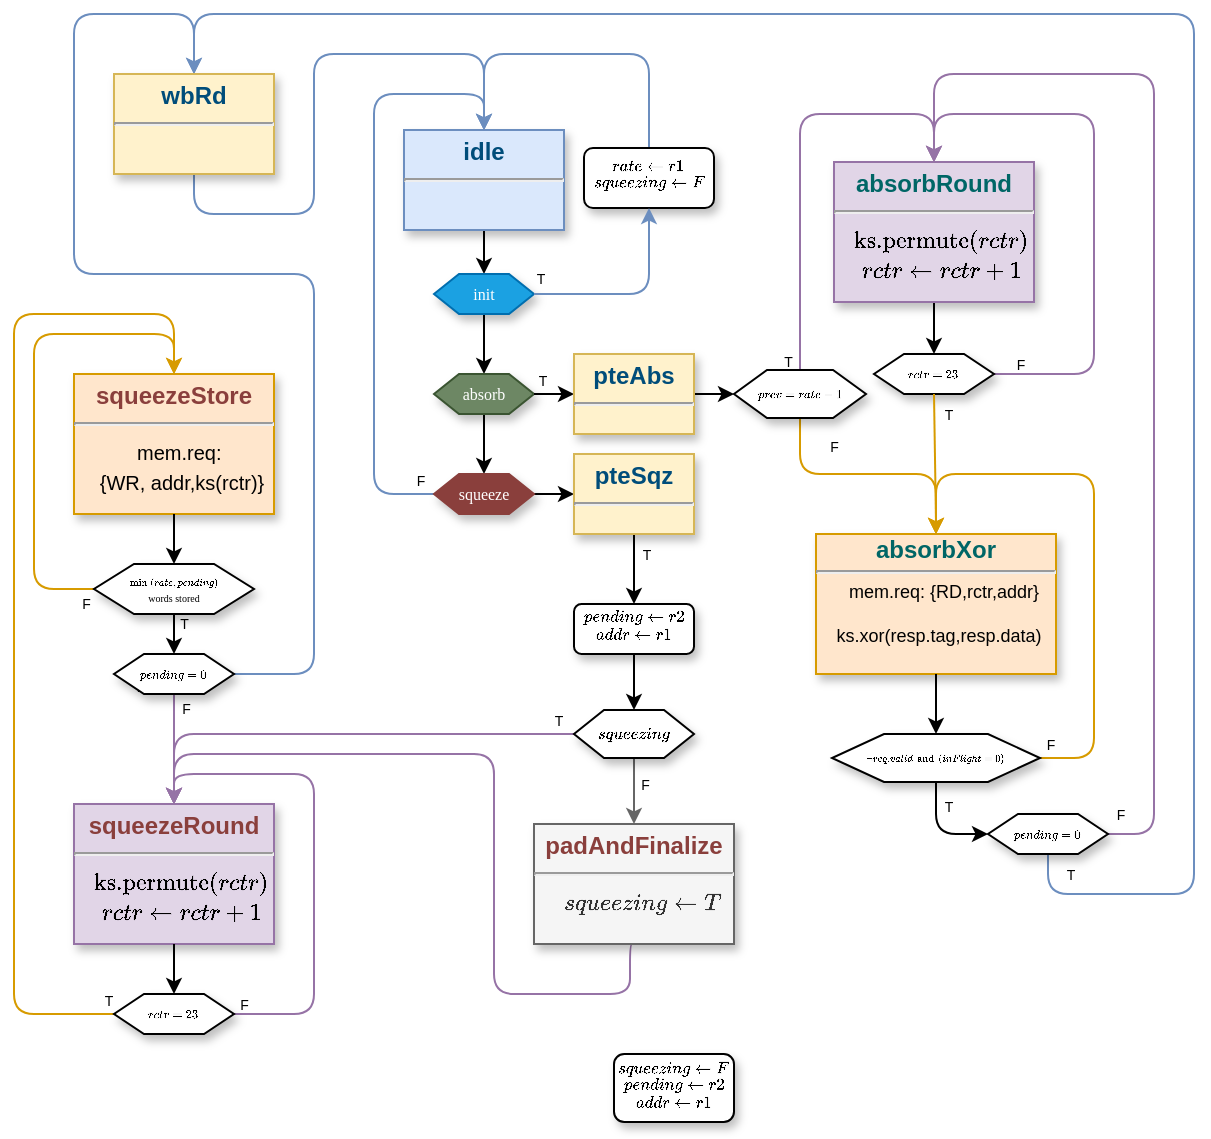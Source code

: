 <mxfile version="11.1.4" type="device"><diagram id="DqBjKyHB9Ye9yBnzOH1N" name="Page-1"><mxGraphModel dx="946" dy="682" grid="1" gridSize="10" guides="1" tooltips="1" connect="1" arrows="1" fold="1" page="1" pageScale="1" pageWidth="850" pageHeight="1100" math="1" shadow="0"><root><mxCell id="0"/><mxCell id="1" parent="0"/><mxCell id="ehqN9LwAB5lPiJ3NjO4w-5" style="edgeStyle=orthogonalEdgeStyle;rounded=1;orthogonalLoop=1;jettySize=auto;html=1;exitX=0.5;exitY=1;exitDx=0;exitDy=0;entryX=0.5;entryY=0;entryDx=0;entryDy=0;endSize=5;startSize=5;strokeColor=#000000;fontSize=8;labelBackgroundColor=none;" parent="1" source="ehqN9LwAB5lPiJ3NjO4w-2" target="ehqN9LwAB5lPiJ3NjO4w-4" edge="1"><mxGeometry relative="1" as="geometry"/></mxCell><mxCell id="ehqN9LwAB5lPiJ3NjO4w-2" value="&lt;p style=&quot;margin: 4px 0px 0px ; text-align: center&quot;&gt;&lt;b&gt;&lt;font color=&quot;#004d7a&quot;&gt;idle&lt;br&gt;&lt;/font&gt;&lt;/b&gt;&lt;/p&gt;&lt;hr&gt;&lt;p style=&quot;margin: 0px ; margin-left: 8px&quot;&gt;&lt;br&gt;&lt;/p&gt;" style="verticalAlign=middle;align=center;overflow=fill;fontSize=12;fontFamily=Helvetica;html=1;rounded=0;fontStyle=0;strokeWidth=1;fillColor=#dae8fc;shadow=1;strokeColor=#6c8ebf;" parent="1" vertex="1"><mxGeometry x="325" y="118" width="80" height="50" as="geometry"/></mxCell><mxCell id="ehqN9LwAB5lPiJ3NjO4w-25" style="edgeStyle=orthogonalEdgeStyle;rounded=1;orthogonalLoop=1;jettySize=auto;html=1;exitX=0.5;exitY=1;exitDx=0;exitDy=0;entryX=0.5;entryY=0;entryDx=0;entryDy=0;startSize=5;endSize=5;jumpStyle=gap;fillColor=#dae8fc;strokeColor=#6c8ebf;" parent="1" source="ehqN9LwAB5lPiJ3NjO4w-86" target="e6CunDvOI7o7Qqk_VyCg-3" edge="1"><mxGeometry relative="1" as="geometry"><Array as="points"><mxPoint x="647" y="500"/><mxPoint x="720" y="500"/><mxPoint x="720" y="60"/><mxPoint x="220" y="60"/></Array></mxGeometry></mxCell><mxCell id="ehqN9LwAB5lPiJ3NjO4w-115" value="T" style="text;html=1;resizable=0;points=[];align=center;verticalAlign=middle;labelBackgroundColor=none;fontSize=7;" parent="ehqN9LwAB5lPiJ3NjO4w-25" vertex="1" connectable="0"><mxGeometry x="-0.936" y="3" relative="1" as="geometry"><mxPoint x="-3" y="-6" as="offset"/></mxGeometry></mxCell><mxCell id="ehqN9LwAB5lPiJ3NjO4w-3" value="&lt;p style=&quot;margin: 4px 0px 0px ; text-align: center ; line-height: 80%&quot;&gt;&lt;b&gt;&lt;font&gt;&lt;font color=&quot;#006666&quot; style=&quot;font-size: 12px&quot;&gt;absorbXor&lt;/font&gt;&lt;br&gt;&lt;/font&gt;&lt;/b&gt;&lt;/p&gt;&lt;hr style=&quot;font-size: 9px&quot;&gt;&lt;p style=&quot;margin: 0px 0px 0px 8px ; font-size: 9px&quot;&gt;&lt;font style=&quot;font-size: 9px&quot;&gt;mem.req: {RD,rctr,addr}&lt;/font&gt;&lt;/p&gt;&lt;p style=&quot;margin: 0px 0px 0px 8px ; font-size: 9px&quot;&gt;&lt;br&gt;&lt;/p&gt;&lt;p style=&quot;margin: 0px 0px 0px 8px ; font-size: 9px&quot;&gt;&lt;font style=&quot;font-size: 9px&quot;&gt;ks.xor(resp.tag,resp.data)&amp;nbsp;&amp;nbsp;&lt;/font&gt;&lt;/p&gt;&lt;p style=&quot;margin: 0px 0px 0px 8px ; font-size: 9px&quot;&gt;&lt;br&gt;&lt;/p&gt;" style="verticalAlign=middle;align=center;overflow=fill;fontSize=10;fontFamily=Helvetica;html=1;rounded=0;fontStyle=0;strokeWidth=1;fillColor=#ffe6cc;shadow=1;strokeColor=#d79b00;spacingLeft=0;spacingRight=22;spacingTop=6;" parent="1" vertex="1"><mxGeometry x="531" y="320" width="120" height="70" as="geometry"/></mxCell><mxCell id="ehqN9LwAB5lPiJ3NjO4w-7" style="edgeStyle=orthogonalEdgeStyle;rounded=1;orthogonalLoop=1;jettySize=auto;html=1;exitX=0.5;exitY=0;exitDx=0;exitDy=0;entryX=0.5;entryY=0;entryDx=0;entryDy=0;startSize=5;endSize=5;fillColor=#dae8fc;strokeColor=#6c8ebf;" parent="1" source="ehqN9LwAB5lPiJ3NjO4w-33" target="ehqN9LwAB5lPiJ3NjO4w-2" edge="1"><mxGeometry relative="1" as="geometry"><Array as="points"><mxPoint x="448" y="80"/><mxPoint x="365" y="80"/></Array></mxGeometry></mxCell><mxCell id="ehqN9LwAB5lPiJ3NjO4w-13" style="edgeStyle=orthogonalEdgeStyle;rounded=0;orthogonalLoop=1;jettySize=auto;html=1;exitX=0.5;exitY=1;exitDx=0;exitDy=0;startSize=5;endSize=5;" parent="1" source="ehqN9LwAB5lPiJ3NjO4w-4" target="ehqN9LwAB5lPiJ3NjO4w-6" edge="1"><mxGeometry relative="1" as="geometry"/></mxCell><mxCell id="ehqN9LwAB5lPiJ3NjO4w-4" value="init" style="shape=hexagon;whiteSpace=wrap;html=1;rounded=0;shadow=1;labelBackgroundColor=none;strokeColor=#006EAF;strokeWidth=1;fillColor=#1ba1e2;fontFamily=Verdana;fontSize=8;fontColor=#ffffff;align=center;" parent="1" vertex="1"><mxGeometry x="340" y="190" width="50" height="20" as="geometry"/></mxCell><mxCell id="ehqN9LwAB5lPiJ3NjO4w-9" style="edgeStyle=orthogonalEdgeStyle;rounded=1;orthogonalLoop=1;jettySize=auto;html=1;exitX=1;exitY=0.5;exitDx=0;exitDy=0;startSize=5;endSize=5;entryX=0;entryY=0.5;entryDx=0;entryDy=0;" parent="1" source="e6CunDvOI7o7Qqk_VyCg-5" target="ehqN9LwAB5lPiJ3NjO4w-8" edge="1"><mxGeometry relative="1" as="geometry"><mxPoint x="430" y="240" as="sourcePoint"/><mxPoint x="480" y="210" as="targetPoint"/></mxGeometry></mxCell><mxCell id="ehqN9LwAB5lPiJ3NjO4w-16" value="" style="edgeStyle=orthogonalEdgeStyle;rounded=0;orthogonalLoop=1;jettySize=auto;html=1;startSize=5;endSize=5;" parent="1" source="ehqN9LwAB5lPiJ3NjO4w-6" target="ehqN9LwAB5lPiJ3NjO4w-15" edge="1"><mxGeometry relative="1" as="geometry"/></mxCell><mxCell id="ehqN9LwAB5lPiJ3NjO4w-6" value="absorb" style="shape=hexagon;whiteSpace=wrap;html=1;rounded=0;shadow=1;labelBackgroundColor=none;strokeColor=#3A5431;strokeWidth=1;fillColor=#6d8764;fontFamily=Verdana;fontSize=8;fontColor=#ffffff;align=center;" parent="1" vertex="1"><mxGeometry x="340" y="240" width="50" height="20" as="geometry"/></mxCell><mxCell id="ehqN9LwAB5lPiJ3NjO4w-20" style="edgeStyle=orthogonalEdgeStyle;rounded=1;orthogonalLoop=1;jettySize=auto;html=1;entryX=0.5;entryY=0;entryDx=0;entryDy=0;startSize=5;endSize=5;exitX=0.5;exitY=1;exitDx=0;exitDy=0;" parent="1" source="ehqN9LwAB5lPiJ3NjO4w-98" target="ehqN9LwAB5lPiJ3NjO4w-19" edge="1"><mxGeometry relative="1" as="geometry"><mxPoint x="390" y="370" as="sourcePoint"/></mxGeometry></mxCell><mxCell id="ehqN9LwAB5lPiJ3NjO4w-61" style="edgeStyle=orthogonalEdgeStyle;rounded=1;jumpStyle=gap;orthogonalLoop=1;jettySize=auto;html=1;entryX=0.5;entryY=0;entryDx=0;entryDy=0;labelBackgroundColor=none;startSize=5;endSize=5;fontSize=6;fillColor=#dae8fc;strokeColor=#6c8ebf;exitX=0;exitY=0.5;exitDx=0;exitDy=0;" parent="1" source="ehqN9LwAB5lPiJ3NjO4w-15" target="ehqN9LwAB5lPiJ3NjO4w-2" edge="1"><mxGeometry relative="1" as="geometry"><mxPoint x="350" y="320" as="sourcePoint"/><Array as="points"><mxPoint x="310" y="300"/><mxPoint x="310" y="100"/><mxPoint x="365" y="100"/></Array></mxGeometry></mxCell><mxCell id="ehqN9LwAB5lPiJ3NjO4w-66" value="F" style="text;html=1;resizable=0;points=[];align=center;verticalAlign=middle;labelBackgroundColor=none;fontSize=7;direction=south;" parent="ehqN9LwAB5lPiJ3NjO4w-61" vertex="1" connectable="0"><mxGeometry x="-0.926" y="1" relative="1" as="geometry"><mxPoint x="4" y="-7" as="offset"/></mxGeometry></mxCell><mxCell id="e6CunDvOI7o7Qqk_VyCg-8" style="edgeStyle=orthogonalEdgeStyle;rounded=1;orthogonalLoop=1;jettySize=auto;html=1;exitX=1;exitY=0.5;exitDx=0;exitDy=0;entryX=0;entryY=0.5;entryDx=0;entryDy=0;strokeColor=#000000;labelBackgroundColor=#ffffff;endSize=5;startSize=5;" edge="1" parent="1" source="ehqN9LwAB5lPiJ3NjO4w-15" target="e6CunDvOI7o7Qqk_VyCg-7"><mxGeometry relative="1" as="geometry"/></mxCell><mxCell id="ehqN9LwAB5lPiJ3NjO4w-15" value="squeeze" style="shape=hexagon;whiteSpace=wrap;html=1;rounded=0;shadow=1;labelBackgroundColor=none;strokeColor=#8A3F3C;strokeWidth=1;fillColor=#8A3F3C;fontFamily=Verdana;fontSize=8;fontColor=#ffffff;align=center;" parent="1" vertex="1"><mxGeometry x="340" y="290" width="50" height="20" as="geometry"/></mxCell><mxCell id="ehqN9LwAB5lPiJ3NjO4w-11" style="edgeStyle=orthogonalEdgeStyle;rounded=1;orthogonalLoop=1;jettySize=auto;html=1;exitX=0.5;exitY=0;exitDx=0;exitDy=0;startSize=5;endSize=5;entryX=0.5;entryY=0;entryDx=0;entryDy=0;fillColor=#e1d5e7;strokeColor=#9673a6;" parent="1" source="ehqN9LwAB5lPiJ3NjO4w-8" target="ehqN9LwAB5lPiJ3NjO4w-10" edge="1"><mxGeometry relative="1" as="geometry"><Array as="points"><mxPoint x="523" y="110"/><mxPoint x="590" y="110"/></Array></mxGeometry></mxCell><mxCell id="ehqN9LwAB5lPiJ3NjO4w-30" value="T" style="text;resizable=0;points=[];align=center;verticalAlign=middle;labelBackgroundColor=none;fontSize=7;" parent="ehqN9LwAB5lPiJ3NjO4w-11" vertex="1" connectable="0"><mxGeometry x="-0.639" relative="1" as="geometry"><mxPoint x="-6" y="35" as="offset"/></mxGeometry></mxCell><mxCell id="ehqN9LwAB5lPiJ3NjO4w-12" style="edgeStyle=orthogonalEdgeStyle;rounded=1;orthogonalLoop=1;jettySize=auto;html=1;exitX=0.5;exitY=1;exitDx=0;exitDy=0;startSize=5;endSize=5;fillColor=#ffe6cc;strokeColor=#d79b00;entryX=0.5;entryY=0;entryDx=0;entryDy=0;" parent="1" source="ehqN9LwAB5lPiJ3NjO4w-8" target="ehqN9LwAB5lPiJ3NjO4w-3" edge="1"><mxGeometry relative="1" as="geometry"><Array as="points"><mxPoint x="523" y="290"/><mxPoint x="591" y="290"/></Array></mxGeometry></mxCell><mxCell id="ehqN9LwAB5lPiJ3NjO4w-62" value="F" style="text;resizable=0;points=[];align=center;verticalAlign=middle;labelBackgroundColor=none;fontSize=7;" parent="ehqN9LwAB5lPiJ3NjO4w-12" vertex="1" connectable="0"><mxGeometry x="0.111" y="10" relative="1" as="geometry"><mxPoint x="-25" y="-4" as="offset"/></mxGeometry></mxCell><mxCell id="ehqN9LwAB5lPiJ3NjO4w-8" value="`prev=rate-1`" style="shape=hexagon;rounded=0;shadow=1;labelBackgroundColor=none;strokeColor=#000000;strokeWidth=1;fillColor=#ffffff;fontFamily=Verdana;fontSize=6;fontColor=#000000;align=center;whiteSpace=wrap;" parent="1" vertex="1"><mxGeometry x="490" y="238" width="66" height="24" as="geometry"/></mxCell><mxCell id="ehqN9LwAB5lPiJ3NjO4w-24" style="edgeStyle=orthogonalEdgeStyle;rounded=1;orthogonalLoop=1;jettySize=auto;html=1;exitX=0.5;exitY=1;exitDx=0;exitDy=0;entryX=0.5;entryY=0;entryDx=0;entryDy=0;startSize=5;endSize=5;strokeColor=#000000;fontSize=8;labelBackgroundColor=none;" parent="1" source="ehqN9LwAB5lPiJ3NjO4w-10" target="ehqN9LwAB5lPiJ3NjO4w-39" edge="1"><mxGeometry relative="1" as="geometry"/></mxCell><mxCell id="ehqN9LwAB5lPiJ3NjO4w-10" value="&lt;p style=&quot;margin: 4px 0px 0px ; text-align: center&quot;&gt;&lt;b&gt;&lt;font color=&quot;#006666&quot;&gt;absorbRound&lt;/font&gt;&lt;br&gt;&lt;/b&gt;&lt;/p&gt;&lt;hr&gt;&lt;p style=&quot;margin: 0px ; margin-left: 8px&quot;&gt;&lt;font style=&quot;font-size: 10px&quot;&gt;`&quot;ks.permute&quot;(rctr)`&lt;/font&gt;&lt;/p&gt;&lt;p style=&quot;margin: 0px ; margin-left: 8px&quot;&gt;&lt;font style=&quot;font-size: 10px&quot;&gt;`rctrlarr rctr+1`&lt;/font&gt;&lt;/p&gt;" style="verticalAlign=middle;align=center;overflow=fill;fontSize=12;fontFamily=Helvetica;html=1;rounded=0;fontStyle=0;strokeWidth=1;fillColor=#e1d5e7;shadow=1;strokeColor=#9673a6;spacingBottom=0;spacingTop=0;spacing=4;" parent="1" vertex="1"><mxGeometry x="540" y="134" width="100" height="70" as="geometry"/></mxCell><mxCell id="ehqN9LwAB5lPiJ3NjO4w-26" style="edgeStyle=orthogonalEdgeStyle;rounded=1;orthogonalLoop=1;jettySize=auto;html=1;exitX=0.5;exitY=1;exitDx=0;exitDy=0;entryX=0.5;entryY=0;entryDx=0;entryDy=0;startSize=5;endSize=5;fillColor=#e1d5e7;strokeColor=#9673a6;" parent="1" source="ehqN9LwAB5lPiJ3NjO4w-17" target="ehqN9LwAB5lPiJ3NjO4w-18" edge="1"><mxGeometry relative="1" as="geometry"><mxPoint x="315" y="485" as="sourcePoint"/><Array as="points"><mxPoint x="438" y="525"/><mxPoint x="438" y="550"/><mxPoint x="370" y="550"/><mxPoint x="370" y="430"/><mxPoint x="210" y="430"/></Array></mxGeometry></mxCell><mxCell id="ehqN9LwAB5lPiJ3NjO4w-17" value="&lt;p style=&quot;margin: 4px 0px 0px ; text-align: center&quot;&gt;&lt;b&gt;&lt;font color=&quot;#8a3f3c&quot;&gt;padAndFinalize&lt;/font&gt;&lt;br&gt;&lt;/b&gt;&lt;/p&gt;&lt;hr&gt;&lt;p style=&quot;margin: 0px ; margin-left: 8px&quot;&gt;&lt;span style=&quot;font-size: 10px ; white-space: normal&quot;&gt;`squeezi\nglarrT`&lt;/span&gt;&lt;br&gt;&lt;/p&gt;" style="verticalAlign=middle;align=center;overflow=fill;fontSize=12;fontFamily=Helvetica;html=1;rounded=0;fontStyle=0;strokeWidth=1;shadow=1;fillColor=#f5f5f5;strokeColor=#666666;fontColor=#333333;" parent="1" vertex="1"><mxGeometry x="390" y="465" width="100" height="60" as="geometry"/></mxCell><mxCell id="ehqN9LwAB5lPiJ3NjO4w-28" style="edgeStyle=orthogonalEdgeStyle;rounded=1;orthogonalLoop=1;jettySize=auto;html=1;exitX=0;exitY=0.5;exitDx=0;exitDy=0;entryX=0.5;entryY=0;entryDx=0;entryDy=0;startSize=5;endSize=5;fillColor=#ffe6cc;strokeColor=#d79b00;" parent="1" source="ehqN9LwAB5lPiJ3NjO4w-54" target="ehqN9LwAB5lPiJ3NjO4w-27" edge="1"><mxGeometry relative="1" as="geometry"><Array as="points"><mxPoint x="130" y="560"/><mxPoint x="130" y="210"/><mxPoint x="210" y="210"/></Array></mxGeometry></mxCell><mxCell id="ehqN9LwAB5lPiJ3NjO4w-112" value="T" style="text;html=1;resizable=0;points=[];align=center;verticalAlign=middle;labelBackgroundColor=none;fontSize=7;" parent="ehqN9LwAB5lPiJ3NjO4w-28" vertex="1" connectable="0"><mxGeometry x="-0.967" relative="1" as="geometry"><mxPoint x="5" y="-6" as="offset"/></mxGeometry></mxCell><mxCell id="ehqN9LwAB5lPiJ3NjO4w-18" value="&lt;p style=&quot;margin: 4px 0px 0px ; text-align: center&quot;&gt;&lt;b&gt;&lt;font color=&quot;#8a3f3c&quot;&gt;squeezeRound&lt;br&gt;&lt;/font&gt;&lt;/b&gt;&lt;/p&gt;&lt;hr&gt;&lt;p style=&quot;margin: 0px ; margin-left: 8px&quot;&gt;&lt;span style=&quot;font-size: 10px&quot;&gt;`&quot;ks.permute&quot;(rctr)`&lt;/span&gt;&lt;br&gt;&lt;/p&gt;&lt;p style=&quot;margin: 0px ; margin-left: 8px&quot;&gt;&lt;span style=&quot;font-size: 10px&quot;&gt;`rctrlarr rctr+1`&lt;/span&gt;&lt;span style=&quot;font-size: 10px&quot;&gt;&lt;br&gt;&lt;/span&gt;&lt;/p&gt;" style="verticalAlign=middle;align=center;overflow=fill;fontSize=12;fontFamily=Helvetica;html=1;rounded=0;fontStyle=0;strokeWidth=1;fillColor=#e1d5e7;shadow=1;strokeColor=#9673a6;" parent="1" vertex="1"><mxGeometry x="160" y="455" width="100" height="70" as="geometry"/></mxCell><mxCell id="ehqN9LwAB5lPiJ3NjO4w-21" style="edgeStyle=orthogonalEdgeStyle;rounded=1;orthogonalLoop=1;jettySize=auto;html=1;exitX=0.5;exitY=1;exitDx=0;exitDy=0;startSize=5;endSize=5;strokeColor=#666666;fontSize=8;labelBackgroundColor=none;fillColor=#f5f5f5;" parent="1" source="ehqN9LwAB5lPiJ3NjO4w-19" target="ehqN9LwAB5lPiJ3NjO4w-17" edge="1"><mxGeometry relative="1" as="geometry"/></mxCell><mxCell id="ehqN9LwAB5lPiJ3NjO4w-36" value="F" style="text;resizable=0;points=[];align=center;verticalAlign=middle;labelBackgroundColor=none;fontSize=7;" parent="ehqN9LwAB5lPiJ3NjO4w-21" vertex="1" connectable="0"><mxGeometry x="0.2" y="-3" relative="1" as="geometry"><mxPoint x="8.5" y="-1" as="offset"/></mxGeometry></mxCell><mxCell id="ehqN9LwAB5lPiJ3NjO4w-22" value="&lt;font style=&quot;line-height: 90% ; font-size: 7px&quot;&gt;T&lt;/font&gt;" style="edgeStyle=orthogonalEdgeStyle;rounded=1;orthogonalLoop=1;jettySize=auto;html=1;exitX=0;exitY=0.5;exitDx=0;exitDy=0;startSize=5;endSize=5;labelBackgroundColor=none;fillColor=#e1d5e7;strokeColor=#9673a6;entryX=0.5;entryY=0;entryDx=0;entryDy=0;" parent="1" source="ehqN9LwAB5lPiJ3NjO4w-19" target="ehqN9LwAB5lPiJ3NjO4w-18" edge="1"><mxGeometry x="-0.928" y="-8" relative="1" as="geometry"><mxPoint as="offset"/><Array as="points"><mxPoint x="210" y="420"/></Array></mxGeometry></mxCell><mxCell id="ehqN9LwAB5lPiJ3NjO4w-19" value="`squeezi\ng`" style="shape=hexagon;whiteSpace=wrap;rounded=0;shadow=1;labelBackgroundColor=none;strokeColor=#000000;strokeWidth=1;fillColor=#ffffff;fontFamily=Verdana;fontSize=8;fontColor=#000000;align=center;" parent="1" vertex="1"><mxGeometry x="410" y="408" width="60" height="24" as="geometry"/></mxCell><mxCell id="ehqN9LwAB5lPiJ3NjO4w-29" style="edgeStyle=orthogonalEdgeStyle;rounded=1;orthogonalLoop=1;jettySize=auto;html=1;startSize=5;endSize=5;entryX=0.5;entryY=0;entryDx=0;entryDy=0;fillColor=#dae8fc;strokeColor=#6c8ebf;exitX=0;exitY=0.5;exitDx=0;exitDy=0;" parent="1" source="ehqN9LwAB5lPiJ3NjO4w-91" target="e6CunDvOI7o7Qqk_VyCg-3" edge="1"><mxGeometry relative="1" as="geometry"><mxPoint x="340" y="60" as="targetPoint"/><Array as="points"><mxPoint x="280" y="390"/><mxPoint x="280" y="190"/><mxPoint x="160" y="190"/><mxPoint x="160" y="60"/><mxPoint x="220" y="60"/></Array><mxPoint x="130" y="410" as="sourcePoint"/></mxGeometry></mxCell><mxCell id="ehqN9LwAB5lPiJ3NjO4w-76" value="T" style="text;resizable=0;points=[];align=center;verticalAlign=middle;labelBackgroundColor=none;fontSize=7;" parent="ehqN9LwAB5lPiJ3NjO4w-29" vertex="1" connectable="0"><mxGeometry x="-0.953" y="1" relative="1" as="geometry"><mxPoint x="-3" y="7" as="offset"/></mxGeometry></mxCell><mxCell id="ehqN9LwAB5lPiJ3NjO4w-27" value="&lt;p style=&quot;margin: 4px 0px 0px ; text-align: center&quot;&gt;&lt;b&gt;&lt;font color=&quot;#8a3f3c&quot;&gt;squeezeStore&lt;br&gt;&lt;/font&gt;&lt;/b&gt;&lt;/p&gt;&lt;hr&gt;&lt;p style=&quot;margin: 0px ; margin-left: 8px&quot;&gt;&lt;font style=&quot;font-size: 10px&quot;&gt;mem.req:&amp;nbsp;&lt;/font&gt;&lt;/p&gt;&lt;p style=&quot;margin: 0px ; margin-left: 8px&quot;&gt;&lt;font style=&quot;font-size: 10px&quot;&gt;{WR, addr,ks(rctr)}&lt;/font&gt;&lt;/p&gt;" style="verticalAlign=middle;align=center;overflow=fill;fontSize=12;fontFamily=Helvetica;html=1;rounded=0;fontStyle=0;strokeWidth=1;fillColor=#ffe6cc;shadow=1;strokeColor=#d79b00;" parent="1" vertex="1"><mxGeometry x="160" y="240" width="100" height="70" as="geometry"/></mxCell><mxCell id="ehqN9LwAB5lPiJ3NjO4w-32" style="edgeStyle=orthogonalEdgeStyle;rounded=1;orthogonalLoop=1;jettySize=auto;html=1;exitX=1;exitY=0.5;exitDx=0;exitDy=0;startSize=5;endSize=5;entryX=0;entryY=0.5;entryDx=0;entryDy=0;" parent="1" source="ehqN9LwAB5lPiJ3NjO4w-6" target="e6CunDvOI7o7Qqk_VyCg-5" edge="1"><mxGeometry relative="1" as="geometry"><mxPoint x="380" y="285" as="sourcePoint"/><mxPoint x="400" y="240" as="targetPoint"/></mxGeometry></mxCell><mxCell id="ehqN9LwAB5lPiJ3NjO4w-80" value="T" style="text;html=1;resizable=0;points=[];align=center;verticalAlign=middle;labelBackgroundColor=none;fontSize=7;" parent="ehqN9LwAB5lPiJ3NjO4w-32" vertex="1" connectable="0"><mxGeometry x="-0.2" y="4" relative="1" as="geometry"><mxPoint x="-4" y="-2" as="offset"/></mxGeometry></mxCell><mxCell id="ehqN9LwAB5lPiJ3NjO4w-33" value="`ratelarrr1`&#10;`squeezi\nglarrF`" style="rounded=1;whiteSpace=wrap;shadow=1;strokeWidth=1;fillColor=#FFFFFF;spacing=0;spacingBottom=4;fontSize=7;" parent="1" vertex="1"><mxGeometry x="415" y="127" width="65" height="30" as="geometry"/></mxCell><mxCell id="ehqN9LwAB5lPiJ3NjO4w-34" style="edgeStyle=orthogonalEdgeStyle;rounded=1;orthogonalLoop=1;jettySize=auto;html=1;exitX=1;exitY=0.5;exitDx=0;exitDy=0;entryX=0.5;entryY=1;entryDx=0;entryDy=0;startSize=5;endSize=5;fillColor=#dae8fc;strokeColor=#6c8ebf;" parent="1" source="ehqN9LwAB5lPiJ3NjO4w-4" target="ehqN9LwAB5lPiJ3NjO4w-33" edge="1"><mxGeometry relative="1" as="geometry"><mxPoint x="380" y="245" as="sourcePoint"/><mxPoint x="270" y="60" as="targetPoint"/><Array as="points"><mxPoint x="448" y="200"/></Array></mxGeometry></mxCell><mxCell id="ehqN9LwAB5lPiJ3NjO4w-68" value="T" style="text;html=1;resizable=0;points=[];align=center;verticalAlign=middle;labelBackgroundColor=none;fontSize=7;" parent="ehqN9LwAB5lPiJ3NjO4w-34" vertex="1" connectable="0"><mxGeometry x="-0.749" y="1" relative="1" as="geometry"><mxPoint x="-10" y="-6" as="offset"/></mxGeometry></mxCell><mxCell id="ehqN9LwAB5lPiJ3NjO4w-42" style="edgeStyle=orthogonalEdgeStyle;rounded=1;orthogonalLoop=1;jettySize=auto;html=1;exitX=1;exitY=0.5;exitDx=0;exitDy=0;entryX=0.5;entryY=0;entryDx=0;entryDy=0;labelBackgroundColor=none;startSize=5;endSize=5;fontSize=6;fillColor=#e1d5e7;strokeColor=#9673a6;" parent="1" source="ehqN9LwAB5lPiJ3NjO4w-39" target="ehqN9LwAB5lPiJ3NjO4w-10" edge="1"><mxGeometry relative="1" as="geometry"><Array as="points"><mxPoint x="670" y="240"/><mxPoint x="670" y="110"/><mxPoint x="590" y="110"/></Array></mxGeometry></mxCell><mxCell id="ehqN9LwAB5lPiJ3NjO4w-77" value="F" style="text;html=1;resizable=0;points=[];align=center;verticalAlign=middle;labelBackgroundColor=none;fontSize=7;" parent="ehqN9LwAB5lPiJ3NjO4w-42" vertex="1" connectable="0"><mxGeometry x="-0.925" y="4" relative="1" as="geometry"><mxPoint x="2" as="offset"/></mxGeometry></mxCell><mxCell id="ehqN9LwAB5lPiJ3NjO4w-39" value="`rctr=23`" style="shape=hexagon;whiteSpace=wrap;rounded=0;shadow=1;labelBackgroundColor=none;strokeColor=#000000;strokeWidth=1;fillColor=#ffffff;fontFamily=Verdana;fontSize=6;fontColor=#000000;align=center;" parent="1" vertex="1"><mxGeometry x="560" y="230" width="60" height="20" as="geometry"/></mxCell><mxCell id="ehqN9LwAB5lPiJ3NjO4w-48" style="edgeStyle=orthogonalEdgeStyle;rounded=1;orthogonalLoop=1;jettySize=auto;html=1;exitX=1;exitY=0.5;exitDx=0;exitDy=0;entryX=0.5;entryY=0;entryDx=0;entryDy=0;labelBackgroundColor=none;startSize=5;endSize=5;fontSize=6;fillColor=#ffe6cc;strokeColor=#d79b00;" parent="1" source="ehqN9LwAB5lPiJ3NjO4w-46" target="ehqN9LwAB5lPiJ3NjO4w-3" edge="1"><mxGeometry relative="1" as="geometry"><Array as="points"><mxPoint x="670" y="432"/><mxPoint x="670" y="290"/><mxPoint x="591" y="290"/></Array></mxGeometry></mxCell><mxCell id="ehqN9LwAB5lPiJ3NjO4w-104" value="F" style="text;html=1;resizable=0;points=[];align=center;verticalAlign=middle;labelBackgroundColor=none;fontSize=7;" parent="ehqN9LwAB5lPiJ3NjO4w-48" vertex="1" connectable="0"><mxGeometry x="-0.9" y="3" relative="1" as="geometry"><mxPoint x="-9" y="-3" as="offset"/></mxGeometry></mxCell><mxCell id="ehqN9LwAB5lPiJ3NjO4w-89" style="edgeStyle=orthogonalEdgeStyle;rounded=1;jumpStyle=gap;orthogonalLoop=1;jettySize=auto;html=1;exitX=0.5;exitY=1;exitDx=0;exitDy=0;labelBackgroundColor=none;startSize=5;endSize=5;fontSize=8;entryX=0;entryY=0.5;entryDx=0;entryDy=0;" parent="1" source="ehqN9LwAB5lPiJ3NjO4w-46" target="ehqN9LwAB5lPiJ3NjO4w-86" edge="1"><mxGeometry relative="1" as="geometry"><Array as="points"><mxPoint x="591" y="470"/></Array></mxGeometry></mxCell><mxCell id="ehqN9LwAB5lPiJ3NjO4w-108" value="T" style="text;html=1;resizable=0;points=[];align=center;verticalAlign=middle;labelBackgroundColor=#ffffff;fontSize=7;" parent="ehqN9LwAB5lPiJ3NjO4w-89" vertex="1" connectable="0"><mxGeometry x="-0.318" y="3" relative="1" as="geometry"><mxPoint x="3" y="-5" as="offset"/></mxGeometry></mxCell><mxCell id="ehqN9LwAB5lPiJ3NjO4w-46" value="&lt;font style=&quot;font-size: 5px&quot;&gt;`not req&quot;.&quot;vali\d and (i\nFlight = 0)`&lt;br&gt;&lt;/font&gt;" style="shape=hexagon;whiteSpace=wrap;html=1;rounded=0;shadow=1;labelBackgroundColor=none;strokeColor=#000000;strokeWidth=1;fillColor=#ffffff;fontFamily=Verdana;fontSize=5;fontColor=#000000;align=center;" parent="1" vertex="1"><mxGeometry x="539" y="420" width="104" height="24" as="geometry"/></mxCell><mxCell id="ehqN9LwAB5lPiJ3NjO4w-47" style="edgeStyle=orthogonalEdgeStyle;rounded=1;orthogonalLoop=1;jettySize=auto;html=1;exitX=0.5;exitY=1;exitDx=0;exitDy=0;entryX=0.5;entryY=0;entryDx=0;entryDy=0;startSize=5;endSize=5;strokeColor=#000000;fontSize=8;labelBackgroundColor=none;" parent="1" source="ehqN9LwAB5lPiJ3NjO4w-3" target="ehqN9LwAB5lPiJ3NjO4w-46" edge="1"><mxGeometry relative="1" as="geometry"><mxPoint x="522" y="400" as="sourcePoint"/><mxPoint x="307" y="70" as="targetPoint"/></mxGeometry></mxCell><mxCell id="ehqN9LwAB5lPiJ3NjO4w-56" style="edgeStyle=orthogonalEdgeStyle;rounded=1;jumpStyle=gap;orthogonalLoop=1;jettySize=auto;html=1;exitX=1;exitY=0.5;exitDx=0;exitDy=0;entryX=0.5;entryY=0;entryDx=0;entryDy=0;labelBackgroundColor=none;startSize=5;endSize=5;fontSize=6;fillColor=#e1d5e7;strokeColor=#9673a6;" parent="1" source="ehqN9LwAB5lPiJ3NjO4w-54" target="ehqN9LwAB5lPiJ3NjO4w-18" edge="1"><mxGeometry relative="1" as="geometry"><Array as="points"><mxPoint x="280" y="560"/><mxPoint x="280" y="440"/><mxPoint x="210" y="440"/></Array></mxGeometry></mxCell><mxCell id="ehqN9LwAB5lPiJ3NjO4w-111" value="F" style="text;resizable=0;points=[];align=center;verticalAlign=middle;labelBackgroundColor=none;fontSize=7;" parent="ehqN9LwAB5lPiJ3NjO4w-56" vertex="1" connectable="0"><mxGeometry x="-0.911" y="4" relative="1" as="geometry"><mxPoint x="-6" y="-1" as="offset"/></mxGeometry></mxCell><mxCell id="ehqN9LwAB5lPiJ3NjO4w-54" value="`rctr=23`" style="shape=hexagon;whiteSpace=wrap;rounded=0;shadow=1;labelBackgroundColor=none;strokeColor=#000000;strokeWidth=1;fillColor=#ffffff;fontFamily=Verdana;fontSize=6;fontColor=#000000;align=center;" parent="1" vertex="1"><mxGeometry x="180" y="550" width="60" height="20" as="geometry"/></mxCell><mxCell id="ehqN9LwAB5lPiJ3NjO4w-55" style="edgeStyle=orthogonalEdgeStyle;rounded=1;orthogonalLoop=1;jettySize=auto;html=1;exitX=0.5;exitY=1;exitDx=0;exitDy=0;entryX=0.5;entryY=0;entryDx=0;entryDy=0;startSize=5;endSize=5;" parent="1" source="ehqN9LwAB5lPiJ3NjO4w-18" target="ehqN9LwAB5lPiJ3NjO4w-54" edge="1"><mxGeometry relative="1" as="geometry"><mxPoint x="195" y="500" as="sourcePoint"/><mxPoint x="245" y="170" as="targetPoint"/></mxGeometry></mxCell><mxCell id="ehqN9LwAB5lPiJ3NjO4w-60" style="edgeStyle=orthogonalEdgeStyle;rounded=1;jumpStyle=gap;orthogonalLoop=1;jettySize=auto;html=1;exitX=0;exitY=0.5;exitDx=0;exitDy=0;entryX=0.5;entryY=0;entryDx=0;entryDy=0;labelBackgroundColor=none;startSize=5;endSize=5;fontSize=6;fillColor=#ffe6cc;strokeColor=#d79b00;" parent="1" source="ehqN9LwAB5lPiJ3NjO4w-58" target="ehqN9LwAB5lPiJ3NjO4w-27" edge="1"><mxGeometry relative="1" as="geometry"><Array as="points"><mxPoint x="140" y="348"/><mxPoint x="140" y="220"/><mxPoint x="210" y="220"/></Array></mxGeometry></mxCell><mxCell id="ehqN9LwAB5lPiJ3NjO4w-75" value="F" style="text;resizable=0;points=[];align=center;verticalAlign=middle;labelBackgroundColor=none;fontSize=7;" parent="ehqN9LwAB5lPiJ3NjO4w-60" vertex="1" connectable="0"><mxGeometry x="-0.837" y="-2" relative="1" as="geometry"><mxPoint x="16" y="9" as="offset"/></mxGeometry></mxCell><mxCell id="ehqN9LwAB5lPiJ3NjO4w-92" style="edgeStyle=orthogonalEdgeStyle;rounded=1;jumpStyle=gap;orthogonalLoop=1;jettySize=auto;html=1;exitX=0.5;exitY=1;exitDx=0;exitDy=0;entryX=0.5;entryY=0;entryDx=0;entryDy=0;labelBackgroundColor=none;startSize=5;endSize=5;fontSize=8;" parent="1" source="ehqN9LwAB5lPiJ3NjO4w-58" target="ehqN9LwAB5lPiJ3NjO4w-91" edge="1"><mxGeometry relative="1" as="geometry"/></mxCell><mxCell id="ehqN9LwAB5lPiJ3NjO4w-109" value="T" style="text;resizable=0;points=[];align=center;verticalAlign=middle;labelBackgroundColor=none;fontSize=7;" parent="ehqN9LwAB5lPiJ3NjO4w-92" vertex="1" connectable="0"><mxGeometry x="-0.746" y="3" relative="1" as="geometry"><mxPoint x="2" y="2" as="offset"/></mxGeometry></mxCell><mxCell id="ehqN9LwAB5lPiJ3NjO4w-58" value="&lt;span style=&quot;font-size: 5px&quot;&gt;`min(rate, pendi\ng)`&lt;/span&gt;&lt;br style=&quot;font-size: 5px&quot;&gt;&lt;span style=&quot;font-size: 5px&quot;&gt;words stored&lt;/span&gt;" style="shape=hexagon;whiteSpace=wrap;html=1;rounded=0;shadow=1;labelBackgroundColor=none;strokeColor=#000000;strokeWidth=1;fillColor=#ffffff;fontFamily=Verdana;fontSize=6;fontColor=#000000;align=center;" parent="1" vertex="1"><mxGeometry x="170" y="335" width="80" height="25" as="geometry"/></mxCell><mxCell id="ehqN9LwAB5lPiJ3NjO4w-59" style="edgeStyle=orthogonalEdgeStyle;rounded=1;orthogonalLoop=1;jettySize=auto;html=1;exitX=0.5;exitY=1;exitDx=0;exitDy=0;startSize=5;endSize=5;entryX=0.5;entryY=0;entryDx=0;entryDy=0;strokeColor=#000000;fontSize=8;labelBackgroundColor=none;" parent="1" source="ehqN9LwAB5lPiJ3NjO4w-27" target="ehqN9LwAB5lPiJ3NjO4w-58" edge="1"><mxGeometry relative="1" as="geometry"><mxPoint x="340" y="130" as="targetPoint"/><mxPoint x="170" y="220" as="sourcePoint"/></mxGeometry></mxCell><mxCell id="ehqN9LwAB5lPiJ3NjO4w-85" style="edgeStyle=orthogonalEdgeStyle;rounded=1;jumpStyle=gap;orthogonalLoop=1;jettySize=auto;html=1;exitX=0.5;exitY=1;exitDx=0;exitDy=0;entryX=0.5;entryY=0;entryDx=0;entryDy=0;labelBackgroundColor=none;startSize=5;endSize=5;fontSize=8;fillColor=#ffe6cc;strokeColor=#d79b00;" parent="1" source="ehqN9LwAB5lPiJ3NjO4w-39" target="ehqN9LwAB5lPiJ3NjO4w-3" edge="1"><mxGeometry relative="1" as="geometry"><mxPoint x="495.235" y="249.765" as="sourcePoint"/></mxGeometry></mxCell><mxCell id="ehqN9LwAB5lPiJ3NjO4w-103" value="T" style="text;html=1;resizable=0;points=[];align=center;verticalAlign=middle;labelBackgroundColor=#ffffff;fontSize=7;" parent="ehqN9LwAB5lPiJ3NjO4w-85" vertex="1" connectable="0"><mxGeometry x="-0.721" y="3" relative="1" as="geometry"><mxPoint x="4" y="1" as="offset"/></mxGeometry></mxCell><mxCell id="ehqN9LwAB5lPiJ3NjO4w-90" style="edgeStyle=orthogonalEdgeStyle;rounded=1;jumpStyle=gap;orthogonalLoop=1;jettySize=auto;html=1;exitX=1;exitY=0.5;exitDx=0;exitDy=0;entryX=0.5;entryY=0;entryDx=0;entryDy=0;labelBackgroundColor=none;startSize=5;endSize=5;fontSize=8;fillColor=#e1d5e7;strokeColor=#9673a6;" parent="1" source="ehqN9LwAB5lPiJ3NjO4w-86" target="ehqN9LwAB5lPiJ3NjO4w-10" edge="1"><mxGeometry relative="1" as="geometry"><Array as="points"><mxPoint x="700" y="470"/><mxPoint x="700" y="90"/><mxPoint x="590" y="90"/></Array></mxGeometry></mxCell><mxCell id="ehqN9LwAB5lPiJ3NjO4w-114" value="F" style="text;html=1;resizable=0;points=[];align=center;verticalAlign=middle;labelBackgroundColor=#ffffff;fontSize=7;" parent="ehqN9LwAB5lPiJ3NjO4w-90" vertex="1" connectable="0"><mxGeometry x="-0.951" y="2" relative="1" as="geometry"><mxPoint x="-8" y="-7" as="offset"/></mxGeometry></mxCell><mxCell id="ehqN9LwAB5lPiJ3NjO4w-86" value="`pendi\ng=0`" style="shape=hexagon;whiteSpace=wrap;rounded=0;shadow=1;labelBackgroundColor=none;strokeColor=#000000;strokeWidth=1;fillColor=#ffffff;fontFamily=Verdana;fontSize=6;fontColor=#000000;align=center;" parent="1" vertex="1"><mxGeometry x="617" y="460" width="60" height="20" as="geometry"/></mxCell><mxCell id="ehqN9LwAB5lPiJ3NjO4w-93" style="edgeStyle=orthogonalEdgeStyle;rounded=1;jumpStyle=gap;orthogonalLoop=1;jettySize=auto;html=1;exitX=0.5;exitY=1;exitDx=0;exitDy=0;labelBackgroundColor=none;startSize=5;endSize=5;fontSize=8;fillColor=#e1d5e7;strokeColor=#9673a6;" parent="1" source="ehqN9LwAB5lPiJ3NjO4w-91" target="ehqN9LwAB5lPiJ3NjO4w-18" edge="1"><mxGeometry relative="1" as="geometry"/></mxCell><mxCell id="ehqN9LwAB5lPiJ3NjO4w-106" value="F" style="text;resizable=0;points=[];align=center;verticalAlign=middle;labelBackgroundColor=none;fontSize=7;" parent="ehqN9LwAB5lPiJ3NjO4w-93" vertex="1" connectable="0"><mxGeometry x="-0.571" y="4" relative="1" as="geometry"><mxPoint x="2" y="-5" as="offset"/></mxGeometry></mxCell><mxCell id="ehqN9LwAB5lPiJ3NjO4w-110" value="" style="edgeStyle=orthogonalEdgeStyle;rounded=1;jumpStyle=gap;orthogonalLoop=1;jettySize=auto;html=1;labelBackgroundColor=none;startSize=5;endSize=5;fontSize=7;fillColor=#e1d5e7;strokeColor=#9673a6;" parent="1" source="ehqN9LwAB5lPiJ3NjO4w-91" target="ehqN9LwAB5lPiJ3NjO4w-18" edge="1"><mxGeometry relative="1" as="geometry"/></mxCell><mxCell id="ehqN9LwAB5lPiJ3NjO4w-91" value="`pendi\ng=0`" style="shape=hexagon;whiteSpace=wrap;rounded=0;shadow=1;labelBackgroundColor=none;strokeColor=#000000;strokeWidth=1;fillColor=#ffffff;fontFamily=Verdana;fontSize=6;fontColor=#000000;align=center;" parent="1" vertex="1"><mxGeometry x="180" y="380" width="60" height="20" as="geometry"/></mxCell><mxCell id="ehqN9LwAB5lPiJ3NjO4w-98" value="`pendi\nglarrr2`&#10;`addrlarrr1`&#10;" style="rounded=1;whiteSpace=wrap;shadow=1;strokeWidth=1;fillColor=#FFFFFF;spacing=0;spacingBottom=-5;fontSize=7;" parent="1" vertex="1"><mxGeometry x="410" y="355" width="60" height="25" as="geometry"/></mxCell><mxCell id="ehqN9LwAB5lPiJ3NjO4w-99" style="edgeStyle=orthogonalEdgeStyle;rounded=1;orthogonalLoop=1;jettySize=auto;html=1;entryX=0.5;entryY=0;entryDx=0;entryDy=0;startSize=5;endSize=5;exitX=0.5;exitY=1;exitDx=0;exitDy=0;" parent="1" source="e6CunDvOI7o7Qqk_VyCg-7" target="ehqN9LwAB5lPiJ3NjO4w-98" edge="1"><mxGeometry relative="1" as="geometry"><mxPoint x="315.235" y="280.353" as="sourcePoint"/><mxPoint x="315.235" y="334.471" as="targetPoint"/></mxGeometry></mxCell><mxCell id="ehqN9LwAB5lPiJ3NjO4w-100" value="T" style="text;html=1;resizable=0;points=[];align=center;verticalAlign=middle;labelBackgroundColor=none;fontSize=7;" parent="ehqN9LwAB5lPiJ3NjO4w-99" vertex="1" connectable="0"><mxGeometry x="-0.553" y="1" relative="1" as="geometry"><mxPoint x="5" y="3" as="offset"/></mxGeometry></mxCell><mxCell id="e6CunDvOI7o7Qqk_VyCg-4" style="edgeStyle=orthogonalEdgeStyle;rounded=1;orthogonalLoop=1;jettySize=auto;html=1;exitX=0.5;exitY=1;exitDx=0;exitDy=0;entryX=0.5;entryY=0;entryDx=0;entryDy=0;strokeColor=#6c8ebf;fillColor=#dae8fc;endSize=5;startSize=5;" edge="1" parent="1" source="e6CunDvOI7o7Qqk_VyCg-3" target="ehqN9LwAB5lPiJ3NjO4w-2"><mxGeometry relative="1" as="geometry"><Array as="points"><mxPoint x="220" y="160"/><mxPoint x="280" y="160"/><mxPoint x="280" y="80"/><mxPoint x="365" y="80"/></Array></mxGeometry></mxCell><mxCell id="e6CunDvOI7o7Qqk_VyCg-3" value="&lt;p style=&quot;margin: 4px 0px 0px ; text-align: center&quot;&gt;&lt;b&gt;&lt;font color=&quot;#004d7a&quot;&gt;wbRd&lt;br&gt;&lt;/font&gt;&lt;/b&gt;&lt;/p&gt;&lt;hr&gt;&lt;p style=&quot;margin: 0px ; margin-left: 8px&quot;&gt;&lt;br&gt;&lt;/p&gt;" style="verticalAlign=middle;align=center;overflow=fill;fontSize=12;fontFamily=Helvetica;html=1;rounded=0;fontStyle=0;strokeWidth=1;fillColor=#fff2cc;shadow=1;strokeColor=#d6b656;" vertex="1" parent="1"><mxGeometry x="180" y="90" width="80" height="50" as="geometry"/></mxCell><mxCell id="e6CunDvOI7o7Qqk_VyCg-5" value="&lt;p style=&quot;margin: 4px 0px 0px ; text-align: center&quot;&gt;&lt;font color=&quot;#004d7a&quot;&gt;&lt;b&gt;pteAbs&lt;/b&gt;&lt;/font&gt;&lt;/p&gt;&lt;hr&gt;&lt;p style=&quot;margin: 0px ; margin-left: 8px&quot;&gt;&lt;br&gt;&lt;/p&gt;" style="verticalAlign=middle;align=center;overflow=fill;fontSize=12;fontFamily=Helvetica;html=1;rounded=0;fontStyle=0;strokeWidth=1;fillColor=#fff2cc;shadow=1;strokeColor=#d6b656;" vertex="1" parent="1"><mxGeometry x="410" y="230" width="60" height="40" as="geometry"/></mxCell><mxCell id="e6CunDvOI7o7Qqk_VyCg-6" value="`squeezi\nglarrF`&#10;`pendi\nglarrr2`&#10;`addrlarrr1`&#10;" style="rounded=1;whiteSpace=wrap;shadow=1;strokeWidth=1;fillColor=#FFFFFF;spacing=0;spacingBottom=-6;fontSize=7;" vertex="1" parent="1"><mxGeometry x="430" y="580" width="60" height="34" as="geometry"/></mxCell><mxCell id="e6CunDvOI7o7Qqk_VyCg-7" value="&lt;p style=&quot;margin: 4px 0px 0px ; text-align: center&quot;&gt;&lt;font color=&quot;#004d7a&quot;&gt;&lt;b&gt;pteSqz&lt;/b&gt;&lt;/font&gt;&lt;/p&gt;&lt;hr&gt;&lt;p style=&quot;margin: 0px ; margin-left: 8px&quot;&gt;&lt;br&gt;&lt;/p&gt;" style="verticalAlign=middle;align=center;overflow=fill;fontSize=12;fontFamily=Helvetica;html=1;rounded=0;fontStyle=0;strokeWidth=1;fillColor=#fff2cc;shadow=1;strokeColor=#d6b656;" vertex="1" parent="1"><mxGeometry x="410" y="280" width="60" height="40" as="geometry"/></mxCell></root></mxGraphModel></diagram></mxfile>